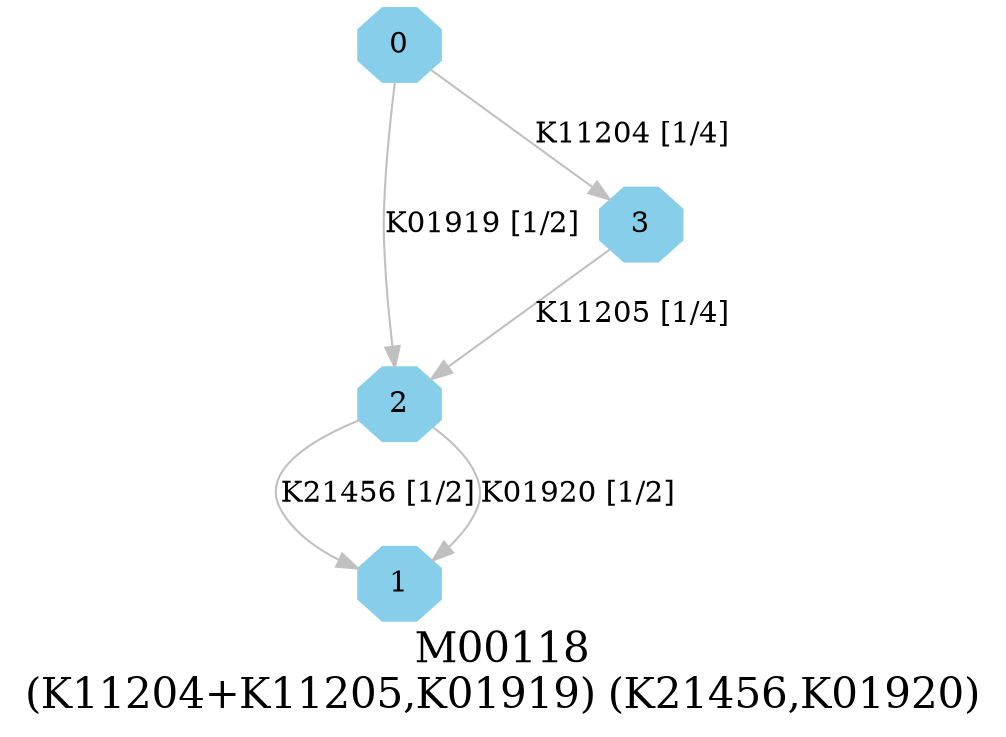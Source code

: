 digraph G {
graph [label="M00118
(K11204+K11205,K01919) (K21456,K01920)",fontsize=20];
node [shape=box,style=filled];
edge [len=3,color=grey];
{node [width=.3,height=.3,shape=octagon,style=filled,color=skyblue] 0 1 2 3 }
0 -> 3 [label="K11204 [1/4]"];
0 -> 2 [label="K01919 [1/2]"];
2 -> 1 [label="K21456 [1/2]"];
2 -> 1 [label="K01920 [1/2]"];
3 -> 2 [label="K11205 [1/4]"];
}